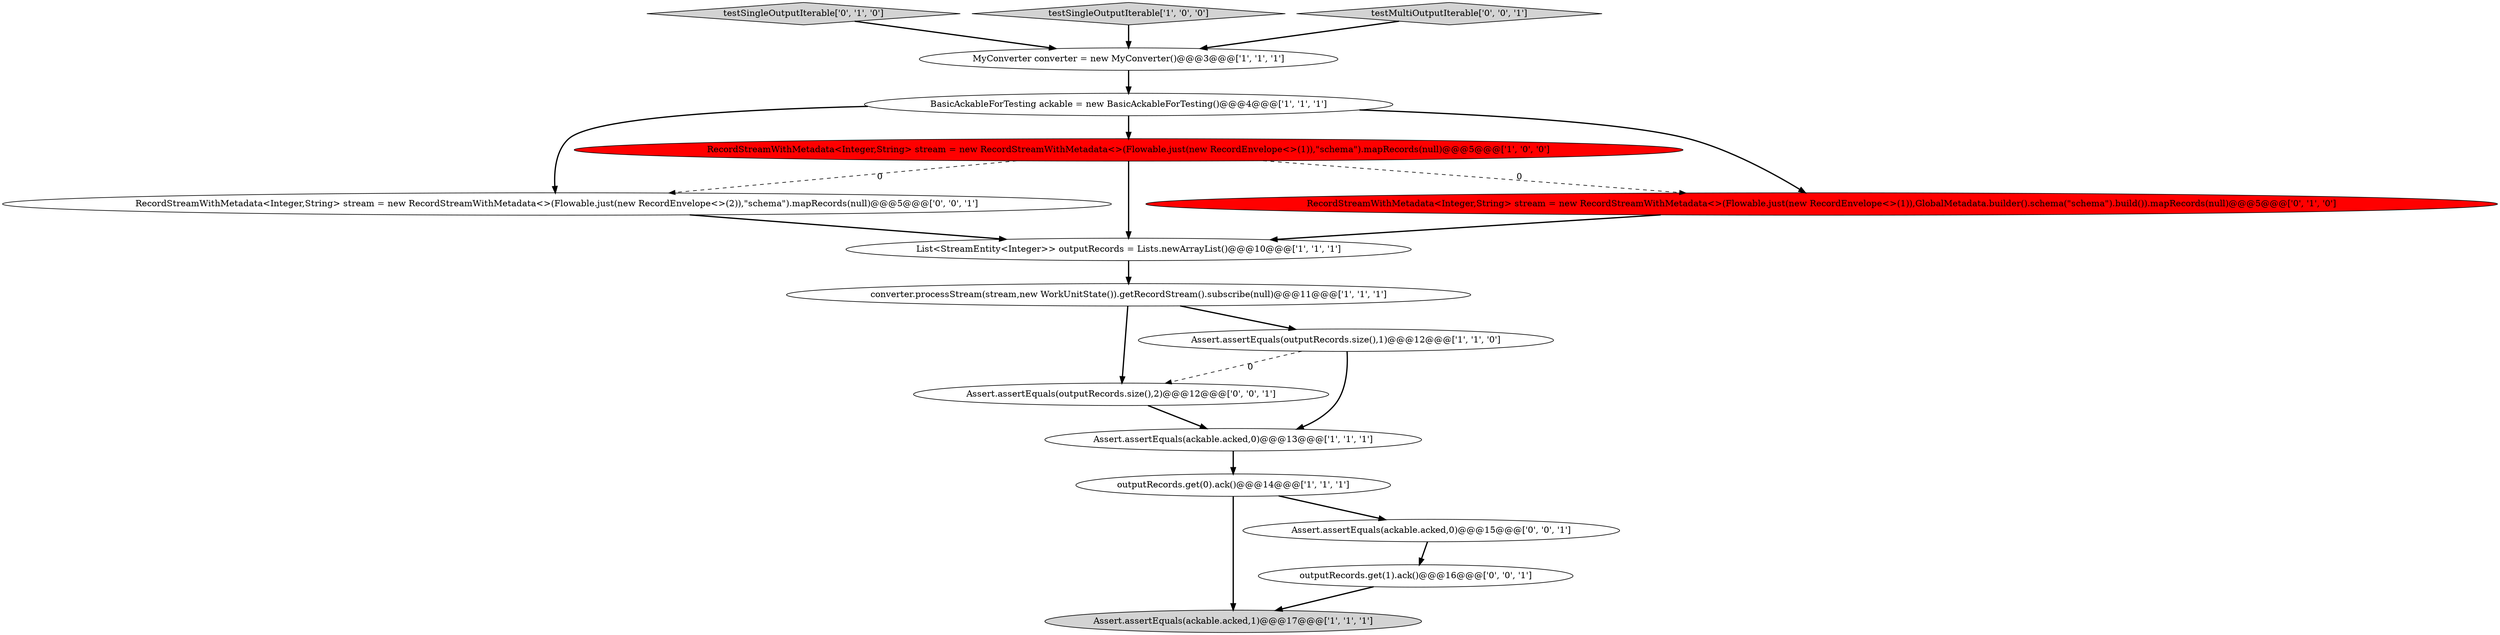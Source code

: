 digraph {
11 [style = filled, label = "testSingleOutputIterable['0', '1', '0']", fillcolor = lightgray, shape = diamond image = "AAA0AAABBB2BBB"];
13 [style = filled, label = "RecordStreamWithMetadata<Integer,String> stream = new RecordStreamWithMetadata<>(Flowable.just(new RecordEnvelope<>(2)),\"schema\").mapRecords(null)@@@5@@@['0', '0', '1']", fillcolor = white, shape = ellipse image = "AAA0AAABBB3BBB"];
2 [style = filled, label = "converter.processStream(stream,new WorkUnitState()).getRecordStream().subscribe(null)@@@11@@@['1', '1', '1']", fillcolor = white, shape = ellipse image = "AAA0AAABBB1BBB"];
0 [style = filled, label = "outputRecords.get(0).ack()@@@14@@@['1', '1', '1']", fillcolor = white, shape = ellipse image = "AAA0AAABBB1BBB"];
5 [style = filled, label = "Assert.assertEquals(ackable.acked,0)@@@13@@@['1', '1', '1']", fillcolor = white, shape = ellipse image = "AAA0AAABBB1BBB"];
10 [style = filled, label = "RecordStreamWithMetadata<Integer,String> stream = new RecordStreamWithMetadata<>(Flowable.just(new RecordEnvelope<>(1)),GlobalMetadata.builder().schema(\"schema\").build()).mapRecords(null)@@@5@@@['0', '1', '0']", fillcolor = red, shape = ellipse image = "AAA1AAABBB2BBB"];
1 [style = filled, label = "RecordStreamWithMetadata<Integer,String> stream = new RecordStreamWithMetadata<>(Flowable.just(new RecordEnvelope<>(1)),\"schema\").mapRecords(null)@@@5@@@['1', '0', '0']", fillcolor = red, shape = ellipse image = "AAA1AAABBB1BBB"];
4 [style = filled, label = "BasicAckableForTesting ackable = new BasicAckableForTesting()@@@4@@@['1', '1', '1']", fillcolor = white, shape = ellipse image = "AAA0AAABBB1BBB"];
16 [style = filled, label = "Assert.assertEquals(outputRecords.size(),2)@@@12@@@['0', '0', '1']", fillcolor = white, shape = ellipse image = "AAA0AAABBB3BBB"];
8 [style = filled, label = "MyConverter converter = new MyConverter()@@@3@@@['1', '1', '1']", fillcolor = white, shape = ellipse image = "AAA0AAABBB1BBB"];
9 [style = filled, label = "Assert.assertEquals(ackable.acked,1)@@@17@@@['1', '1', '1']", fillcolor = lightgray, shape = ellipse image = "AAA0AAABBB1BBB"];
3 [style = filled, label = "testSingleOutputIterable['1', '0', '0']", fillcolor = lightgray, shape = diamond image = "AAA0AAABBB1BBB"];
15 [style = filled, label = "testMultiOutputIterable['0', '0', '1']", fillcolor = lightgray, shape = diamond image = "AAA0AAABBB3BBB"];
12 [style = filled, label = "Assert.assertEquals(ackable.acked,0)@@@15@@@['0', '0', '1']", fillcolor = white, shape = ellipse image = "AAA0AAABBB3BBB"];
14 [style = filled, label = "outputRecords.get(1).ack()@@@16@@@['0', '0', '1']", fillcolor = white, shape = ellipse image = "AAA0AAABBB3BBB"];
7 [style = filled, label = "Assert.assertEquals(outputRecords.size(),1)@@@12@@@['1', '1', '0']", fillcolor = white, shape = ellipse image = "AAA0AAABBB1BBB"];
6 [style = filled, label = "List<StreamEntity<Integer>> outputRecords = Lists.newArrayList()@@@10@@@['1', '1', '1']", fillcolor = white, shape = ellipse image = "AAA0AAABBB1BBB"];
4->10 [style = bold, label=""];
0->9 [style = bold, label=""];
7->16 [style = dashed, label="0"];
0->12 [style = bold, label=""];
4->13 [style = bold, label=""];
1->10 [style = dashed, label="0"];
10->6 [style = bold, label=""];
6->2 [style = bold, label=""];
1->13 [style = dashed, label="0"];
7->5 [style = bold, label=""];
1->6 [style = bold, label=""];
5->0 [style = bold, label=""];
3->8 [style = bold, label=""];
12->14 [style = bold, label=""];
16->5 [style = bold, label=""];
11->8 [style = bold, label=""];
14->9 [style = bold, label=""];
4->1 [style = bold, label=""];
8->4 [style = bold, label=""];
2->7 [style = bold, label=""];
13->6 [style = bold, label=""];
15->8 [style = bold, label=""];
2->16 [style = bold, label=""];
}
